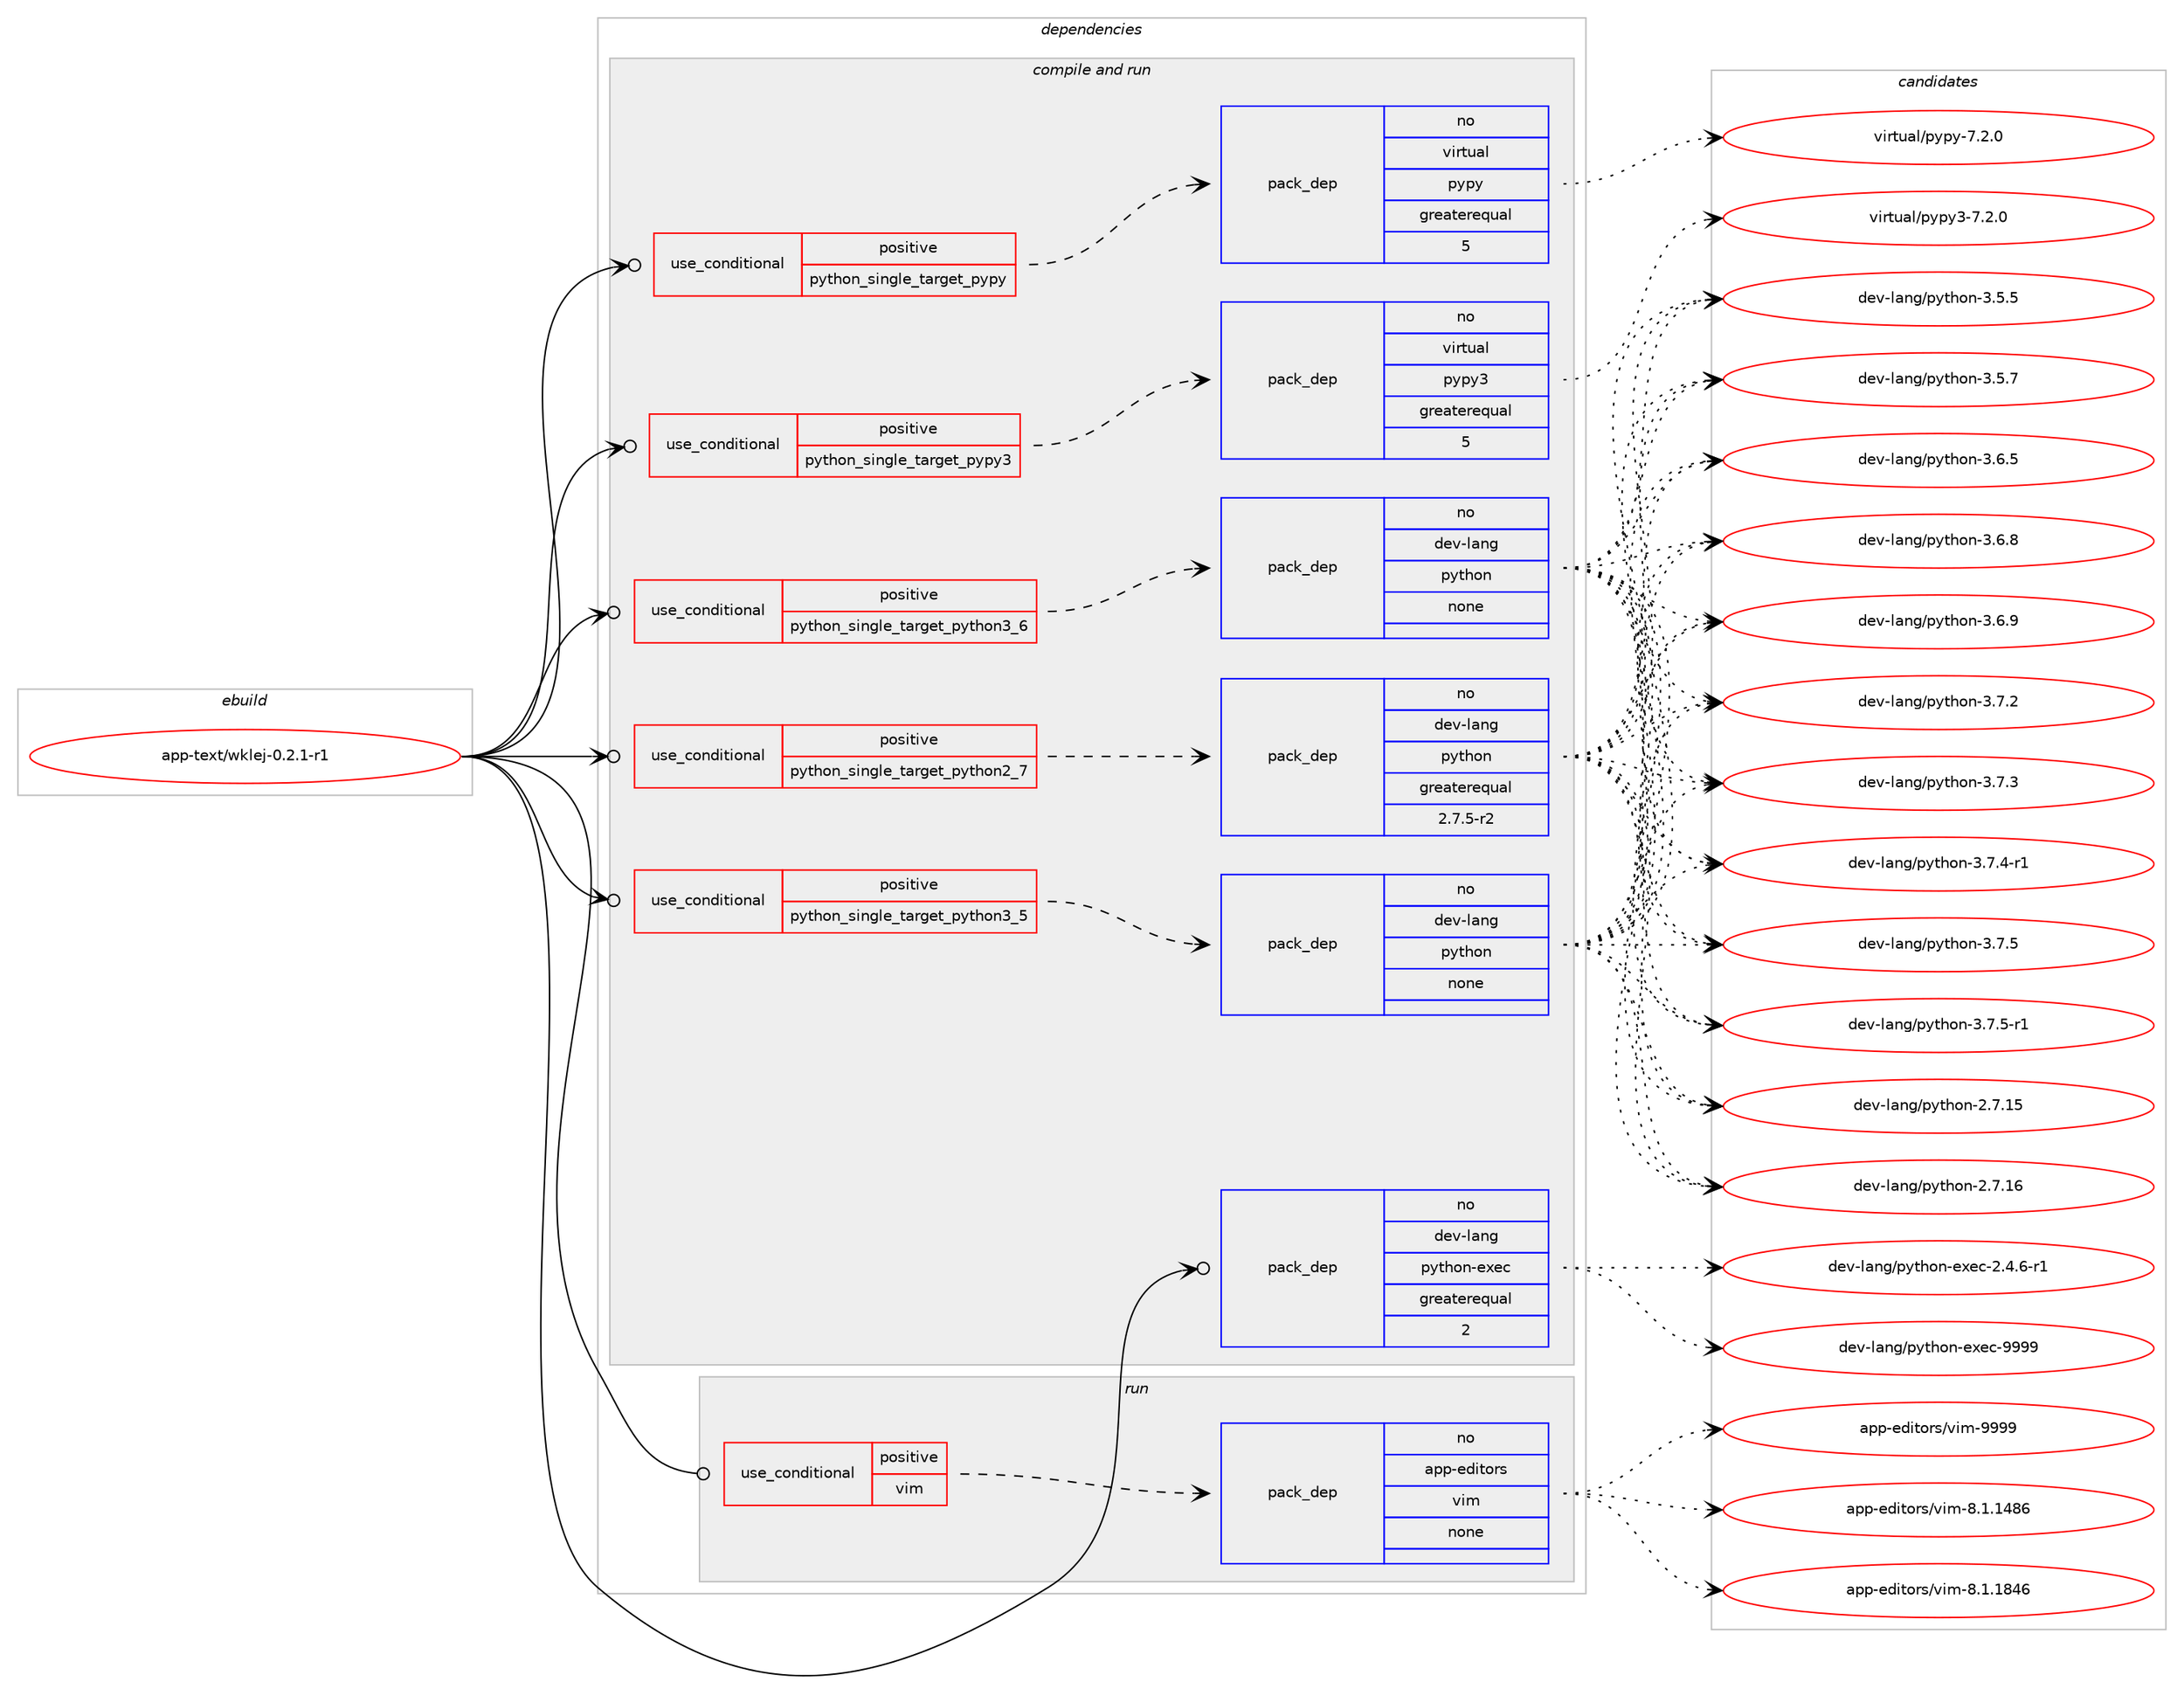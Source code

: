digraph prolog {

# *************
# Graph options
# *************

newrank=true;
concentrate=true;
compound=true;
graph [rankdir=LR,fontname=Helvetica,fontsize=10,ranksep=1.5];#, ranksep=2.5, nodesep=0.2];
edge  [arrowhead=vee];
node  [fontname=Helvetica,fontsize=10];

# **********
# The ebuild
# **********

subgraph cluster_leftcol {
color=gray;
rank=same;
label=<<i>ebuild</i>>;
id [label="app-text/wklej-0.2.1-r1", color=red, width=4, href="../app-text/wklej-0.2.1-r1.svg"];
}

# ****************
# The dependencies
# ****************

subgraph cluster_midcol {
color=gray;
label=<<i>dependencies</i>>;
subgraph cluster_compile {
fillcolor="#eeeeee";
style=filled;
label=<<i>compile</i>>;
}
subgraph cluster_compileandrun {
fillcolor="#eeeeee";
style=filled;
label=<<i>compile and run</i>>;
subgraph cond122099 {
dependency512922 [label=<<TABLE BORDER="0" CELLBORDER="1" CELLSPACING="0" CELLPADDING="4"><TR><TD ROWSPAN="3" CELLPADDING="10">use_conditional</TD></TR><TR><TD>positive</TD></TR><TR><TD>python_single_target_pypy</TD></TR></TABLE>>, shape=none, color=red];
subgraph pack381535 {
dependency512923 [label=<<TABLE BORDER="0" CELLBORDER="1" CELLSPACING="0" CELLPADDING="4" WIDTH="220"><TR><TD ROWSPAN="6" CELLPADDING="30">pack_dep</TD></TR><TR><TD WIDTH="110">no</TD></TR><TR><TD>virtual</TD></TR><TR><TD>pypy</TD></TR><TR><TD>greaterequal</TD></TR><TR><TD>5</TD></TR></TABLE>>, shape=none, color=blue];
}
dependency512922:e -> dependency512923:w [weight=20,style="dashed",arrowhead="vee"];
}
id:e -> dependency512922:w [weight=20,style="solid",arrowhead="odotvee"];
subgraph cond122100 {
dependency512924 [label=<<TABLE BORDER="0" CELLBORDER="1" CELLSPACING="0" CELLPADDING="4"><TR><TD ROWSPAN="3" CELLPADDING="10">use_conditional</TD></TR><TR><TD>positive</TD></TR><TR><TD>python_single_target_pypy3</TD></TR></TABLE>>, shape=none, color=red];
subgraph pack381536 {
dependency512925 [label=<<TABLE BORDER="0" CELLBORDER="1" CELLSPACING="0" CELLPADDING="4" WIDTH="220"><TR><TD ROWSPAN="6" CELLPADDING="30">pack_dep</TD></TR><TR><TD WIDTH="110">no</TD></TR><TR><TD>virtual</TD></TR><TR><TD>pypy3</TD></TR><TR><TD>greaterequal</TD></TR><TR><TD>5</TD></TR></TABLE>>, shape=none, color=blue];
}
dependency512924:e -> dependency512925:w [weight=20,style="dashed",arrowhead="vee"];
}
id:e -> dependency512924:w [weight=20,style="solid",arrowhead="odotvee"];
subgraph cond122101 {
dependency512926 [label=<<TABLE BORDER="0" CELLBORDER="1" CELLSPACING="0" CELLPADDING="4"><TR><TD ROWSPAN="3" CELLPADDING="10">use_conditional</TD></TR><TR><TD>positive</TD></TR><TR><TD>python_single_target_python2_7</TD></TR></TABLE>>, shape=none, color=red];
subgraph pack381537 {
dependency512927 [label=<<TABLE BORDER="0" CELLBORDER="1" CELLSPACING="0" CELLPADDING="4" WIDTH="220"><TR><TD ROWSPAN="6" CELLPADDING="30">pack_dep</TD></TR><TR><TD WIDTH="110">no</TD></TR><TR><TD>dev-lang</TD></TR><TR><TD>python</TD></TR><TR><TD>greaterequal</TD></TR><TR><TD>2.7.5-r2</TD></TR></TABLE>>, shape=none, color=blue];
}
dependency512926:e -> dependency512927:w [weight=20,style="dashed",arrowhead="vee"];
}
id:e -> dependency512926:w [weight=20,style="solid",arrowhead="odotvee"];
subgraph cond122102 {
dependency512928 [label=<<TABLE BORDER="0" CELLBORDER="1" CELLSPACING="0" CELLPADDING="4"><TR><TD ROWSPAN="3" CELLPADDING="10">use_conditional</TD></TR><TR><TD>positive</TD></TR><TR><TD>python_single_target_python3_5</TD></TR></TABLE>>, shape=none, color=red];
subgraph pack381538 {
dependency512929 [label=<<TABLE BORDER="0" CELLBORDER="1" CELLSPACING="0" CELLPADDING="4" WIDTH="220"><TR><TD ROWSPAN="6" CELLPADDING="30">pack_dep</TD></TR><TR><TD WIDTH="110">no</TD></TR><TR><TD>dev-lang</TD></TR><TR><TD>python</TD></TR><TR><TD>none</TD></TR><TR><TD></TD></TR></TABLE>>, shape=none, color=blue];
}
dependency512928:e -> dependency512929:w [weight=20,style="dashed",arrowhead="vee"];
}
id:e -> dependency512928:w [weight=20,style="solid",arrowhead="odotvee"];
subgraph cond122103 {
dependency512930 [label=<<TABLE BORDER="0" CELLBORDER="1" CELLSPACING="0" CELLPADDING="4"><TR><TD ROWSPAN="3" CELLPADDING="10">use_conditional</TD></TR><TR><TD>positive</TD></TR><TR><TD>python_single_target_python3_6</TD></TR></TABLE>>, shape=none, color=red];
subgraph pack381539 {
dependency512931 [label=<<TABLE BORDER="0" CELLBORDER="1" CELLSPACING="0" CELLPADDING="4" WIDTH="220"><TR><TD ROWSPAN="6" CELLPADDING="30">pack_dep</TD></TR><TR><TD WIDTH="110">no</TD></TR><TR><TD>dev-lang</TD></TR><TR><TD>python</TD></TR><TR><TD>none</TD></TR><TR><TD></TD></TR></TABLE>>, shape=none, color=blue];
}
dependency512930:e -> dependency512931:w [weight=20,style="dashed",arrowhead="vee"];
}
id:e -> dependency512930:w [weight=20,style="solid",arrowhead="odotvee"];
subgraph pack381540 {
dependency512932 [label=<<TABLE BORDER="0" CELLBORDER="1" CELLSPACING="0" CELLPADDING="4" WIDTH="220"><TR><TD ROWSPAN="6" CELLPADDING="30">pack_dep</TD></TR><TR><TD WIDTH="110">no</TD></TR><TR><TD>dev-lang</TD></TR><TR><TD>python-exec</TD></TR><TR><TD>greaterequal</TD></TR><TR><TD>2</TD></TR></TABLE>>, shape=none, color=blue];
}
id:e -> dependency512932:w [weight=20,style="solid",arrowhead="odotvee"];
}
subgraph cluster_run {
fillcolor="#eeeeee";
style=filled;
label=<<i>run</i>>;
subgraph cond122104 {
dependency512933 [label=<<TABLE BORDER="0" CELLBORDER="1" CELLSPACING="0" CELLPADDING="4"><TR><TD ROWSPAN="3" CELLPADDING="10">use_conditional</TD></TR><TR><TD>positive</TD></TR><TR><TD>vim</TD></TR></TABLE>>, shape=none, color=red];
subgraph pack381541 {
dependency512934 [label=<<TABLE BORDER="0" CELLBORDER="1" CELLSPACING="0" CELLPADDING="4" WIDTH="220"><TR><TD ROWSPAN="6" CELLPADDING="30">pack_dep</TD></TR><TR><TD WIDTH="110">no</TD></TR><TR><TD>app-editors</TD></TR><TR><TD>vim</TD></TR><TR><TD>none</TD></TR><TR><TD></TD></TR></TABLE>>, shape=none, color=blue];
}
dependency512933:e -> dependency512934:w [weight=20,style="dashed",arrowhead="vee"];
}
id:e -> dependency512933:w [weight=20,style="solid",arrowhead="odot"];
}
}

# **************
# The candidates
# **************

subgraph cluster_choices {
rank=same;
color=gray;
label=<<i>candidates</i>>;

subgraph choice381535 {
color=black;
nodesep=1;
choice1181051141161179710847112121112121455546504648 [label="virtual/pypy-7.2.0", color=red, width=4,href="../virtual/pypy-7.2.0.svg"];
dependency512923:e -> choice1181051141161179710847112121112121455546504648:w [style=dotted,weight="100"];
}
subgraph choice381536 {
color=black;
nodesep=1;
choice118105114116117971084711212111212151455546504648 [label="virtual/pypy3-7.2.0", color=red, width=4,href="../virtual/pypy3-7.2.0.svg"];
dependency512925:e -> choice118105114116117971084711212111212151455546504648:w [style=dotted,weight="100"];
}
subgraph choice381537 {
color=black;
nodesep=1;
choice10010111845108971101034711212111610411111045504655464953 [label="dev-lang/python-2.7.15", color=red, width=4,href="../dev-lang/python-2.7.15.svg"];
choice10010111845108971101034711212111610411111045504655464954 [label="dev-lang/python-2.7.16", color=red, width=4,href="../dev-lang/python-2.7.16.svg"];
choice100101118451089711010347112121116104111110455146534653 [label="dev-lang/python-3.5.5", color=red, width=4,href="../dev-lang/python-3.5.5.svg"];
choice100101118451089711010347112121116104111110455146534655 [label="dev-lang/python-3.5.7", color=red, width=4,href="../dev-lang/python-3.5.7.svg"];
choice100101118451089711010347112121116104111110455146544653 [label="dev-lang/python-3.6.5", color=red, width=4,href="../dev-lang/python-3.6.5.svg"];
choice100101118451089711010347112121116104111110455146544656 [label="dev-lang/python-3.6.8", color=red, width=4,href="../dev-lang/python-3.6.8.svg"];
choice100101118451089711010347112121116104111110455146544657 [label="dev-lang/python-3.6.9", color=red, width=4,href="../dev-lang/python-3.6.9.svg"];
choice100101118451089711010347112121116104111110455146554650 [label="dev-lang/python-3.7.2", color=red, width=4,href="../dev-lang/python-3.7.2.svg"];
choice100101118451089711010347112121116104111110455146554651 [label="dev-lang/python-3.7.3", color=red, width=4,href="../dev-lang/python-3.7.3.svg"];
choice1001011184510897110103471121211161041111104551465546524511449 [label="dev-lang/python-3.7.4-r1", color=red, width=4,href="../dev-lang/python-3.7.4-r1.svg"];
choice100101118451089711010347112121116104111110455146554653 [label="dev-lang/python-3.7.5", color=red, width=4,href="../dev-lang/python-3.7.5.svg"];
choice1001011184510897110103471121211161041111104551465546534511449 [label="dev-lang/python-3.7.5-r1", color=red, width=4,href="../dev-lang/python-3.7.5-r1.svg"];
dependency512927:e -> choice10010111845108971101034711212111610411111045504655464953:w [style=dotted,weight="100"];
dependency512927:e -> choice10010111845108971101034711212111610411111045504655464954:w [style=dotted,weight="100"];
dependency512927:e -> choice100101118451089711010347112121116104111110455146534653:w [style=dotted,weight="100"];
dependency512927:e -> choice100101118451089711010347112121116104111110455146534655:w [style=dotted,weight="100"];
dependency512927:e -> choice100101118451089711010347112121116104111110455146544653:w [style=dotted,weight="100"];
dependency512927:e -> choice100101118451089711010347112121116104111110455146544656:w [style=dotted,weight="100"];
dependency512927:e -> choice100101118451089711010347112121116104111110455146544657:w [style=dotted,weight="100"];
dependency512927:e -> choice100101118451089711010347112121116104111110455146554650:w [style=dotted,weight="100"];
dependency512927:e -> choice100101118451089711010347112121116104111110455146554651:w [style=dotted,weight="100"];
dependency512927:e -> choice1001011184510897110103471121211161041111104551465546524511449:w [style=dotted,weight="100"];
dependency512927:e -> choice100101118451089711010347112121116104111110455146554653:w [style=dotted,weight="100"];
dependency512927:e -> choice1001011184510897110103471121211161041111104551465546534511449:w [style=dotted,weight="100"];
}
subgraph choice381538 {
color=black;
nodesep=1;
choice10010111845108971101034711212111610411111045504655464953 [label="dev-lang/python-2.7.15", color=red, width=4,href="../dev-lang/python-2.7.15.svg"];
choice10010111845108971101034711212111610411111045504655464954 [label="dev-lang/python-2.7.16", color=red, width=4,href="../dev-lang/python-2.7.16.svg"];
choice100101118451089711010347112121116104111110455146534653 [label="dev-lang/python-3.5.5", color=red, width=4,href="../dev-lang/python-3.5.5.svg"];
choice100101118451089711010347112121116104111110455146534655 [label="dev-lang/python-3.5.7", color=red, width=4,href="../dev-lang/python-3.5.7.svg"];
choice100101118451089711010347112121116104111110455146544653 [label="dev-lang/python-3.6.5", color=red, width=4,href="../dev-lang/python-3.6.5.svg"];
choice100101118451089711010347112121116104111110455146544656 [label="dev-lang/python-3.6.8", color=red, width=4,href="../dev-lang/python-3.6.8.svg"];
choice100101118451089711010347112121116104111110455146544657 [label="dev-lang/python-3.6.9", color=red, width=4,href="../dev-lang/python-3.6.9.svg"];
choice100101118451089711010347112121116104111110455146554650 [label="dev-lang/python-3.7.2", color=red, width=4,href="../dev-lang/python-3.7.2.svg"];
choice100101118451089711010347112121116104111110455146554651 [label="dev-lang/python-3.7.3", color=red, width=4,href="../dev-lang/python-3.7.3.svg"];
choice1001011184510897110103471121211161041111104551465546524511449 [label="dev-lang/python-3.7.4-r1", color=red, width=4,href="../dev-lang/python-3.7.4-r1.svg"];
choice100101118451089711010347112121116104111110455146554653 [label="dev-lang/python-3.7.5", color=red, width=4,href="../dev-lang/python-3.7.5.svg"];
choice1001011184510897110103471121211161041111104551465546534511449 [label="dev-lang/python-3.7.5-r1", color=red, width=4,href="../dev-lang/python-3.7.5-r1.svg"];
dependency512929:e -> choice10010111845108971101034711212111610411111045504655464953:w [style=dotted,weight="100"];
dependency512929:e -> choice10010111845108971101034711212111610411111045504655464954:w [style=dotted,weight="100"];
dependency512929:e -> choice100101118451089711010347112121116104111110455146534653:w [style=dotted,weight="100"];
dependency512929:e -> choice100101118451089711010347112121116104111110455146534655:w [style=dotted,weight="100"];
dependency512929:e -> choice100101118451089711010347112121116104111110455146544653:w [style=dotted,weight="100"];
dependency512929:e -> choice100101118451089711010347112121116104111110455146544656:w [style=dotted,weight="100"];
dependency512929:e -> choice100101118451089711010347112121116104111110455146544657:w [style=dotted,weight="100"];
dependency512929:e -> choice100101118451089711010347112121116104111110455146554650:w [style=dotted,weight="100"];
dependency512929:e -> choice100101118451089711010347112121116104111110455146554651:w [style=dotted,weight="100"];
dependency512929:e -> choice1001011184510897110103471121211161041111104551465546524511449:w [style=dotted,weight="100"];
dependency512929:e -> choice100101118451089711010347112121116104111110455146554653:w [style=dotted,weight="100"];
dependency512929:e -> choice1001011184510897110103471121211161041111104551465546534511449:w [style=dotted,weight="100"];
}
subgraph choice381539 {
color=black;
nodesep=1;
choice10010111845108971101034711212111610411111045504655464953 [label="dev-lang/python-2.7.15", color=red, width=4,href="../dev-lang/python-2.7.15.svg"];
choice10010111845108971101034711212111610411111045504655464954 [label="dev-lang/python-2.7.16", color=red, width=4,href="../dev-lang/python-2.7.16.svg"];
choice100101118451089711010347112121116104111110455146534653 [label="dev-lang/python-3.5.5", color=red, width=4,href="../dev-lang/python-3.5.5.svg"];
choice100101118451089711010347112121116104111110455146534655 [label="dev-lang/python-3.5.7", color=red, width=4,href="../dev-lang/python-3.5.7.svg"];
choice100101118451089711010347112121116104111110455146544653 [label="dev-lang/python-3.6.5", color=red, width=4,href="../dev-lang/python-3.6.5.svg"];
choice100101118451089711010347112121116104111110455146544656 [label="dev-lang/python-3.6.8", color=red, width=4,href="../dev-lang/python-3.6.8.svg"];
choice100101118451089711010347112121116104111110455146544657 [label="dev-lang/python-3.6.9", color=red, width=4,href="../dev-lang/python-3.6.9.svg"];
choice100101118451089711010347112121116104111110455146554650 [label="dev-lang/python-3.7.2", color=red, width=4,href="../dev-lang/python-3.7.2.svg"];
choice100101118451089711010347112121116104111110455146554651 [label="dev-lang/python-3.7.3", color=red, width=4,href="../dev-lang/python-3.7.3.svg"];
choice1001011184510897110103471121211161041111104551465546524511449 [label="dev-lang/python-3.7.4-r1", color=red, width=4,href="../dev-lang/python-3.7.4-r1.svg"];
choice100101118451089711010347112121116104111110455146554653 [label="dev-lang/python-3.7.5", color=red, width=4,href="../dev-lang/python-3.7.5.svg"];
choice1001011184510897110103471121211161041111104551465546534511449 [label="dev-lang/python-3.7.5-r1", color=red, width=4,href="../dev-lang/python-3.7.5-r1.svg"];
dependency512931:e -> choice10010111845108971101034711212111610411111045504655464953:w [style=dotted,weight="100"];
dependency512931:e -> choice10010111845108971101034711212111610411111045504655464954:w [style=dotted,weight="100"];
dependency512931:e -> choice100101118451089711010347112121116104111110455146534653:w [style=dotted,weight="100"];
dependency512931:e -> choice100101118451089711010347112121116104111110455146534655:w [style=dotted,weight="100"];
dependency512931:e -> choice100101118451089711010347112121116104111110455146544653:w [style=dotted,weight="100"];
dependency512931:e -> choice100101118451089711010347112121116104111110455146544656:w [style=dotted,weight="100"];
dependency512931:e -> choice100101118451089711010347112121116104111110455146544657:w [style=dotted,weight="100"];
dependency512931:e -> choice100101118451089711010347112121116104111110455146554650:w [style=dotted,weight="100"];
dependency512931:e -> choice100101118451089711010347112121116104111110455146554651:w [style=dotted,weight="100"];
dependency512931:e -> choice1001011184510897110103471121211161041111104551465546524511449:w [style=dotted,weight="100"];
dependency512931:e -> choice100101118451089711010347112121116104111110455146554653:w [style=dotted,weight="100"];
dependency512931:e -> choice1001011184510897110103471121211161041111104551465546534511449:w [style=dotted,weight="100"];
}
subgraph choice381540 {
color=black;
nodesep=1;
choice10010111845108971101034711212111610411111045101120101994550465246544511449 [label="dev-lang/python-exec-2.4.6-r1", color=red, width=4,href="../dev-lang/python-exec-2.4.6-r1.svg"];
choice10010111845108971101034711212111610411111045101120101994557575757 [label="dev-lang/python-exec-9999", color=red, width=4,href="../dev-lang/python-exec-9999.svg"];
dependency512932:e -> choice10010111845108971101034711212111610411111045101120101994550465246544511449:w [style=dotted,weight="100"];
dependency512932:e -> choice10010111845108971101034711212111610411111045101120101994557575757:w [style=dotted,weight="100"];
}
subgraph choice381541 {
color=black;
nodesep=1;
choice971121124510110010511611111411547118105109455646494649525654 [label="app-editors/vim-8.1.1486", color=red, width=4,href="../app-editors/vim-8.1.1486.svg"];
choice971121124510110010511611111411547118105109455646494649565254 [label="app-editors/vim-8.1.1846", color=red, width=4,href="../app-editors/vim-8.1.1846.svg"];
choice9711211245101100105116111114115471181051094557575757 [label="app-editors/vim-9999", color=red, width=4,href="../app-editors/vim-9999.svg"];
dependency512934:e -> choice971121124510110010511611111411547118105109455646494649525654:w [style=dotted,weight="100"];
dependency512934:e -> choice971121124510110010511611111411547118105109455646494649565254:w [style=dotted,weight="100"];
dependency512934:e -> choice9711211245101100105116111114115471181051094557575757:w [style=dotted,weight="100"];
}
}

}
